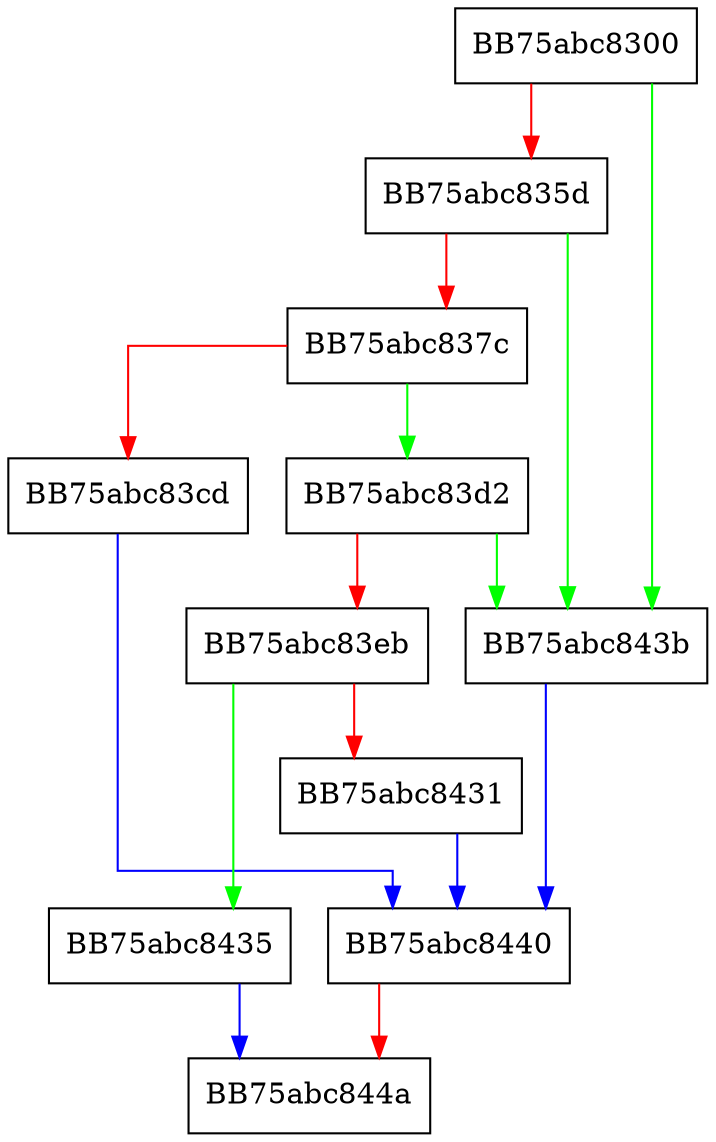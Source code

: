 digraph encdec_hashMD5 {
  node [shape="box"];
  graph [splines=ortho];
  BB75abc8300 -> BB75abc843b [color="green"];
  BB75abc8300 -> BB75abc835d [color="red"];
  BB75abc835d -> BB75abc843b [color="green"];
  BB75abc835d -> BB75abc837c [color="red"];
  BB75abc837c -> BB75abc83d2 [color="green"];
  BB75abc837c -> BB75abc83cd [color="red"];
  BB75abc83cd -> BB75abc8440 [color="blue"];
  BB75abc83d2 -> BB75abc843b [color="green"];
  BB75abc83d2 -> BB75abc83eb [color="red"];
  BB75abc83eb -> BB75abc8435 [color="green"];
  BB75abc83eb -> BB75abc8431 [color="red"];
  BB75abc8431 -> BB75abc8440 [color="blue"];
  BB75abc8435 -> BB75abc844a [color="blue"];
  BB75abc843b -> BB75abc8440 [color="blue"];
  BB75abc8440 -> BB75abc844a [color="red"];
}